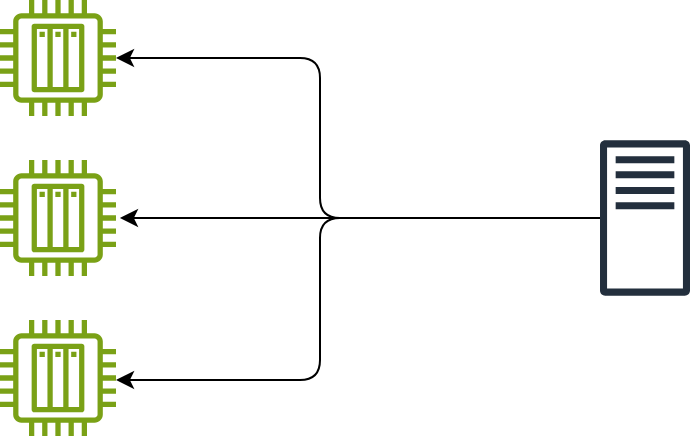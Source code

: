 <mxfile version="28.1.0">
  <diagram name="Página-1" id="7JIlEyyuHyUUjY3FxkbG">
    <mxGraphModel dx="1442" dy="1058" grid="1" gridSize="10" guides="1" tooltips="1" connect="1" arrows="1" fold="1" page="0" pageScale="1" pageWidth="827" pageHeight="1169" math="0" shadow="0">
      <root>
        <mxCell id="0" />
        <mxCell id="1" parent="0" />
        <mxCell id="TIrHWqYGly299vgs-IZN-2" value="" style="sketch=0;outlineConnect=0;fontColor=#232F3E;gradientColor=none;fillColor=#7AA116;strokeColor=none;dashed=0;verticalLabelPosition=bottom;verticalAlign=top;align=center;html=1;fontSize=12;fontStyle=0;aspect=fixed;pointerEvents=1;shape=mxgraph.aws4.iot_thing_plc;" vertex="1" parent="1">
          <mxGeometry x="-130" y="-50" width="58" height="58" as="geometry" />
        </mxCell>
        <mxCell id="TIrHWqYGly299vgs-IZN-4" value="" style="sketch=0;outlineConnect=0;fontColor=#232F3E;gradientColor=none;fillColor=#7AA116;strokeColor=none;dashed=0;verticalLabelPosition=bottom;verticalAlign=top;align=center;html=1;fontSize=12;fontStyle=0;aspect=fixed;pointerEvents=1;shape=mxgraph.aws4.iot_thing_plc;" vertex="1" parent="1">
          <mxGeometry x="-130" y="30" width="58" height="58" as="geometry" />
        </mxCell>
        <mxCell id="TIrHWqYGly299vgs-IZN-5" value="" style="sketch=0;outlineConnect=0;fontColor=#232F3E;gradientColor=none;fillColor=#7AA116;strokeColor=none;dashed=0;verticalLabelPosition=bottom;verticalAlign=top;align=center;html=1;fontSize=12;fontStyle=0;aspect=fixed;pointerEvents=1;shape=mxgraph.aws4.iot_thing_plc;" vertex="1" parent="1">
          <mxGeometry x="-130" y="110" width="58" height="58" as="geometry" />
        </mxCell>
        <mxCell id="TIrHWqYGly299vgs-IZN-7" style="edgeStyle=orthogonalEdgeStyle;rounded=1;orthogonalLoop=1;jettySize=auto;html=1;curved=0;" edge="1" parent="1" source="TIrHWqYGly299vgs-IZN-6" target="TIrHWqYGly299vgs-IZN-2">
          <mxGeometry relative="1" as="geometry">
            <Array as="points">
              <mxPoint x="30" y="59" />
              <mxPoint x="30" y="-21" />
            </Array>
          </mxGeometry>
        </mxCell>
        <mxCell id="TIrHWqYGly299vgs-IZN-9" style="edgeStyle=orthogonalEdgeStyle;rounded=1;orthogonalLoop=1;jettySize=auto;html=1;curved=0;" edge="1" parent="1" source="TIrHWqYGly299vgs-IZN-6" target="TIrHWqYGly299vgs-IZN-5">
          <mxGeometry relative="1" as="geometry">
            <Array as="points">
              <mxPoint x="30" y="59" />
              <mxPoint x="30" y="140" />
            </Array>
          </mxGeometry>
        </mxCell>
        <mxCell id="TIrHWqYGly299vgs-IZN-6" value="" style="sketch=0;outlineConnect=0;fontColor=#232F3E;gradientColor=none;fillColor=#232F3D;strokeColor=none;dashed=0;verticalLabelPosition=bottom;verticalAlign=top;align=center;html=1;fontSize=12;fontStyle=0;aspect=fixed;pointerEvents=1;shape=mxgraph.aws4.traditional_server;" vertex="1" parent="1">
          <mxGeometry x="170" y="20" width="45" height="78" as="geometry" />
        </mxCell>
        <mxCell id="TIrHWqYGly299vgs-IZN-8" style="edgeStyle=orthogonalEdgeStyle;rounded=1;orthogonalLoop=1;jettySize=auto;html=1;entryX=1.034;entryY=0.5;entryDx=0;entryDy=0;entryPerimeter=0;curved=0;" edge="1" parent="1" source="TIrHWqYGly299vgs-IZN-6" target="TIrHWqYGly299vgs-IZN-4">
          <mxGeometry relative="1" as="geometry" />
        </mxCell>
      </root>
    </mxGraphModel>
  </diagram>
</mxfile>
